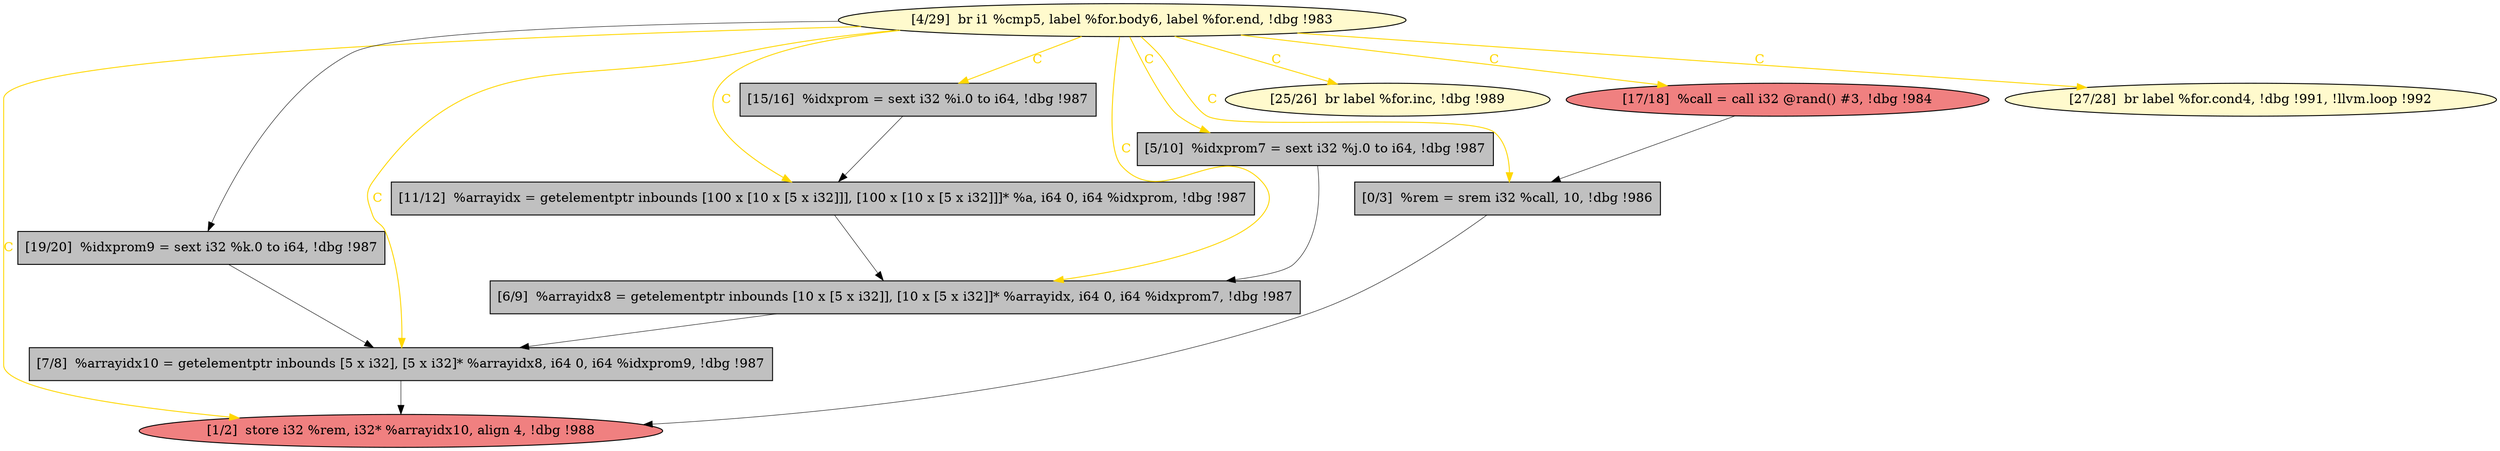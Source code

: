 
digraph G {


node378 [fillcolor=grey,label="[11/12]  %arrayidx = getelementptr inbounds [100 x [10 x [5 x i32]]], [100 x [10 x [5 x i32]]]* %a, i64 0, i64 %idxprom, !dbg !987",shape=rectangle,style=filled ]
node377 [fillcolor=grey,label="[5/10]  %idxprom7 = sext i32 %j.0 to i64, !dbg !987",shape=rectangle,style=filled ]
node376 [fillcolor=grey,label="[7/8]  %arrayidx10 = getelementptr inbounds [5 x i32], [5 x i32]* %arrayidx8, i64 0, i64 %idxprom9, !dbg !987",shape=rectangle,style=filled ]
node375 [fillcolor=lightcoral,label="[1/2]  store i32 %rem, i32* %arrayidx10, align 4, !dbg !988",shape=ellipse,style=filled ]
node373 [fillcolor=grey,label="[6/9]  %arrayidx8 = getelementptr inbounds [10 x [5 x i32]], [10 x [5 x i32]]* %arrayidx, i64 0, i64 %idxprom7, !dbg !987",shape=rectangle,style=filled ]
node369 [fillcolor=grey,label="[19/20]  %idxprom9 = sext i32 %k.0 to i64, !dbg !987",shape=rectangle,style=filled ]
node367 [fillcolor=lightcoral,label="[17/18]  %call = call i32 @rand() #3, !dbg !984",shape=ellipse,style=filled ]
node368 [fillcolor=grey,label="[15/16]  %idxprom = sext i32 %i.0 to i64, !dbg !987",shape=rectangle,style=filled ]
node370 [fillcolor=lemonchiffon,label="[25/26]  br label %for.inc, !dbg !989",shape=ellipse,style=filled ]
node374 [fillcolor=grey,label="[0/3]  %rem = srem i32 %call, 10, !dbg !986",shape=rectangle,style=filled ]
node371 [fillcolor=lemonchiffon,label="[4/29]  br i1 %cmp5, label %for.body6, label %for.end, !dbg !983",shape=ellipse,style=filled ]
node372 [fillcolor=lemonchiffon,label="[27/28]  br label %for.cond4, !dbg !991, !llvm.loop !992",shape=ellipse,style=filled ]

node371->node378 [style=solid,color=gold,label="C",penwidth=1.0,fontcolor=gold ]
node368->node378 [style=solid,color=black,label="",penwidth=0.5,fontcolor=black ]
node371->node373 [style=solid,color=gold,label="C",penwidth=1.0,fontcolor=gold ]
node373->node376 [style=solid,color=black,label="",penwidth=0.5,fontcolor=black ]
node371->node368 [style=solid,color=gold,label="C",penwidth=1.0,fontcolor=gold ]
node377->node373 [style=solid,color=black,label="",penwidth=0.5,fontcolor=black ]
node371->node369 [style=solid,color=black,label="",penwidth=0.5,fontcolor=black ]
node374->node375 [style=solid,color=black,label="",penwidth=0.5,fontcolor=black ]
node371->node377 [style=solid,color=gold,label="C",penwidth=1.0,fontcolor=gold ]
node371->node376 [style=solid,color=gold,label="C",penwidth=1.0,fontcolor=gold ]
node378->node373 [style=solid,color=black,label="",penwidth=0.5,fontcolor=black ]
node371->node367 [style=solid,color=gold,label="C",penwidth=1.0,fontcolor=gold ]
node376->node375 [style=solid,color=black,label="",penwidth=0.5,fontcolor=black ]
node371->node375 [style=solid,color=gold,label="C",penwidth=1.0,fontcolor=gold ]
node371->node372 [style=solid,color=gold,label="C",penwidth=1.0,fontcolor=gold ]
node369->node376 [style=solid,color=black,label="",penwidth=0.5,fontcolor=black ]
node371->node370 [style=solid,color=gold,label="C",penwidth=1.0,fontcolor=gold ]
node367->node374 [style=solid,color=black,label="",penwidth=0.5,fontcolor=black ]
node371->node374 [style=solid,color=gold,label="C",penwidth=1.0,fontcolor=gold ]


}

